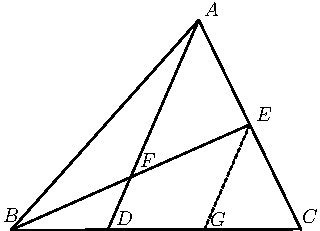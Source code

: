  /* Geogebra to Asymptote conversion, documentation at artofproblemsolving.com/Wiki go to User:Azjps/geogebra */
import graph; size(5.299400169428306cm); 
real labelscalefactor = 0.5; /* changes label-to-point distance */
pen dps = linewidth(0.7) + fontsize(10); defaultpen(dps); /* default pen style */ 
pen dotstyle = black; /* point style */ 
real xmin = -3.086924106590729, xmax = 2.212476062837577, ymin = -3.8098962950216757, ymax = 1.3291858860877914;  /* image dimensions */

 /* draw figures */
draw((-1.6173425470013667,-1.9840525391682253)--(0.39553886189072945,0.2693058522021299), linewidth(0.8)); 
draw((0.39553886189072945,0.2693058522021299)--(1.4910451154027995,-1.9751459842616232), linewidth(0.8)); 
draw((-1.6173425470013667,-1.9840525391682253)--(1.4910451154027995,-1.9751459842616232), linewidth(0.8)); 
draw((-1.6173425470013667,-1.9840525391682253)--(-0.5812090728396029,-1.9840525391682253), linewidth(0.8)); 
draw((0.39553886189072945,0.2693058522021299)--(-0.5812090728396029,-1.9840525391682253), linewidth(0.8)); 
draw((-1.6173425470013667,-1.9840525391682253)--(0.9432919886467644,-0.8529200660297467), linewidth(0.8)); 
draw((0.9432919886467644,-0.8529200660297467)--(0.4549180212815983,-1.9795992617149243), linewidth(0.8) + linetype("2 2")); 
 /* dots and labels */
dot((-1.6173425470013667,-1.9840525391682253),linewidth(1.pt) + dotstyle); 
label("$B$", (-1.733127760787195,-1.9217066548220099), NE * labelscalefactor); 
dot((1.4910451154027995,-1.9751459842616232),linewidth(1.pt) + dotstyle); 
label("$C$", (1.4821385604961972,-1.930613209728612), NE * labelscalefactor); 
dot((0.39553886189072945,0.2693058522021299),linewidth(1.pt) + dotstyle); 
label("$A$", (0.4311650815171382,0.28711896201533454), NE * labelscalefactor); 
dot((-0.5812090728396029,-1.9840525391682253),linewidth(1.pt) + dotstyle); 
label("$D$", (-0.5129297385826944,-1.9573328744484186), NE * labelscalefactor); 
dot((0.9432919886467644,-0.8529200660297467),linewidth(1.pt) + dotstyle); 
label("$E$", (0.9833714857264743,-0.8351069562165421), NE * labelscalefactor); 
dot((-0.3358275930884655,-1.4179572377875698),linewidth(1.pt) + dotstyle); 
label("$F$", (-0.2546396462912308,-1.333874030986265), NE * labelscalefactor); 
dot((0.4549180212815983,-1.9795992617149243),linewidth(1.pt) + dotstyle); 
label("$G$", (0.4935109658633536,-1.9662394293550207), NE * labelscalefactor); 
clip((xmin,ymin)--(xmin,ymax)--(xmax,ymax)--(xmax,ymin)--cycle); 
 /* end of picture */